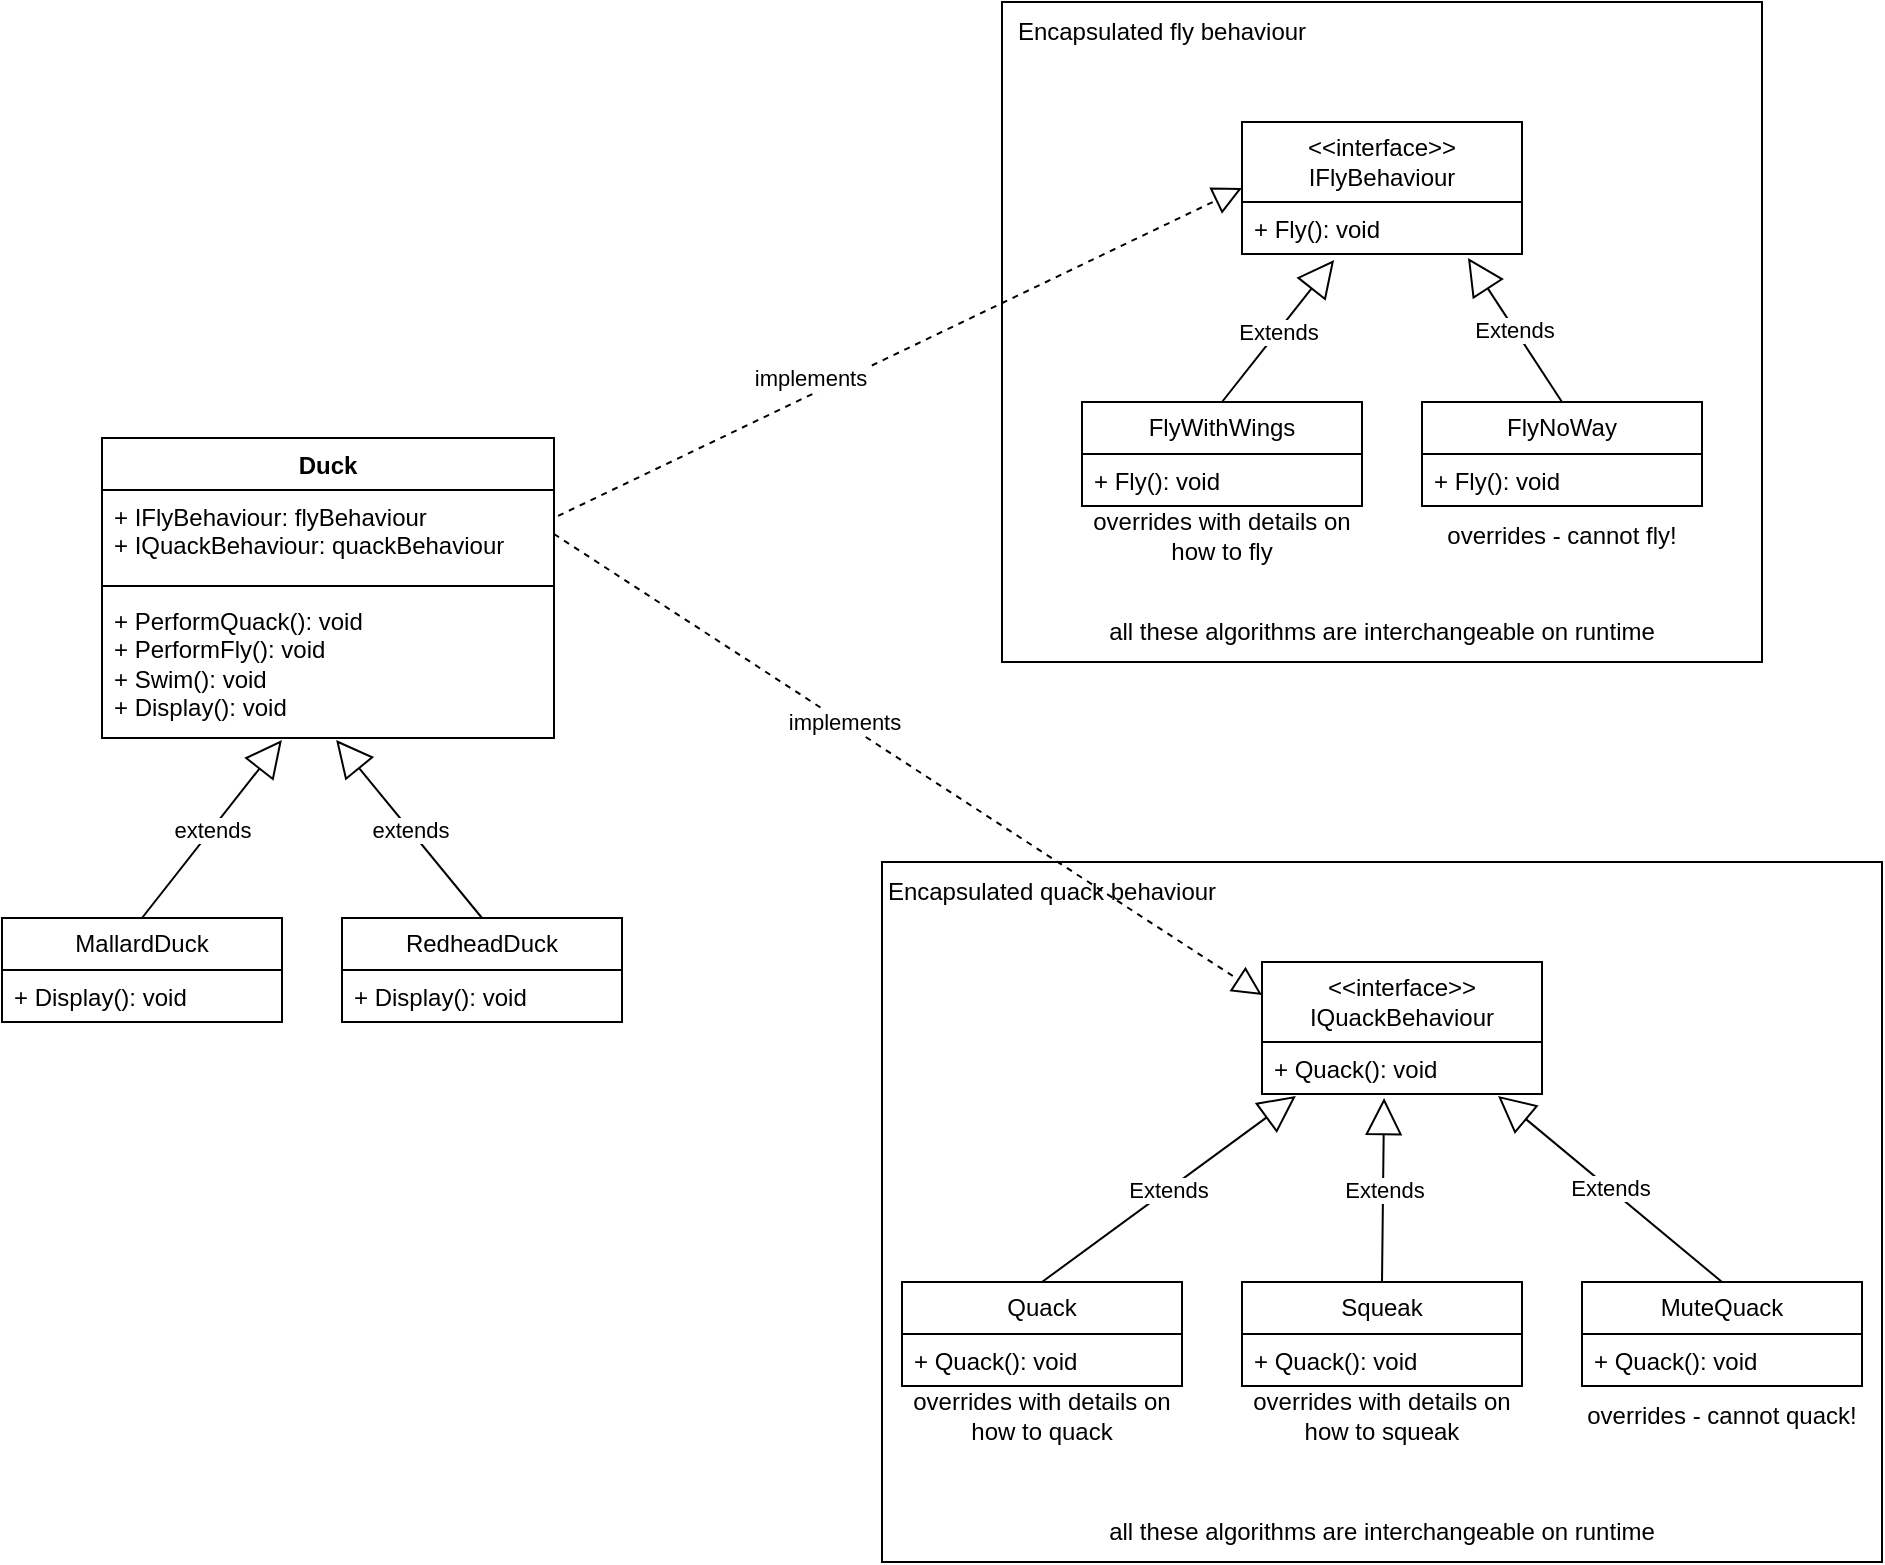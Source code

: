 <mxfile version="24.2.0" type="device">
  <diagram id="C5RBs43oDa-KdzZeNtuy" name="Page-1">
    <mxGraphModel dx="2044" dy="2273" grid="1" gridSize="10" guides="1" tooltips="1" connect="1" arrows="1" fold="1" page="1" pageScale="1" pageWidth="827" pageHeight="1169" math="0" shadow="0">
      <root>
        <mxCell id="WIyWlLk6GJQsqaUBKTNV-0" />
        <mxCell id="WIyWlLk6GJQsqaUBKTNV-1" parent="WIyWlLk6GJQsqaUBKTNV-0" />
        <mxCell id="8eBEiztrSXnsMm5_wwWA-53" value="" style="rounded=0;whiteSpace=wrap;html=1;" vertex="1" parent="WIyWlLk6GJQsqaUBKTNV-1">
          <mxGeometry x="590" y="280" width="500" height="350" as="geometry" />
        </mxCell>
        <mxCell id="8eBEiztrSXnsMm5_wwWA-41" value="" style="rounded=0;whiteSpace=wrap;html=1;" vertex="1" parent="WIyWlLk6GJQsqaUBKTNV-1">
          <mxGeometry x="650" y="-150" width="380" height="330" as="geometry" />
        </mxCell>
        <mxCell id="8eBEiztrSXnsMm5_wwWA-4" value="Duck" style="swimlane;fontStyle=1;align=center;verticalAlign=top;childLayout=stackLayout;horizontal=1;startSize=26;horizontalStack=0;resizeParent=1;resizeParentMax=0;resizeLast=0;collapsible=1;marginBottom=0;whiteSpace=wrap;html=1;" vertex="1" parent="WIyWlLk6GJQsqaUBKTNV-1">
          <mxGeometry x="200" y="68" width="226" height="150" as="geometry" />
        </mxCell>
        <mxCell id="8eBEiztrSXnsMm5_wwWA-5" value="+ IFlyBehaviour: flyBehaviour&lt;div&gt;+ IQuackBehaviour: quackBehaviour&lt;/div&gt;" style="text;strokeColor=none;fillColor=none;align=left;verticalAlign=top;spacingLeft=4;spacingRight=4;overflow=hidden;rotatable=0;points=[[0,0.5],[1,0.5]];portConstraint=eastwest;whiteSpace=wrap;html=1;" vertex="1" parent="8eBEiztrSXnsMm5_wwWA-4">
          <mxGeometry y="26" width="226" height="44" as="geometry" />
        </mxCell>
        <mxCell id="8eBEiztrSXnsMm5_wwWA-6" value="" style="line;strokeWidth=1;fillColor=none;align=left;verticalAlign=middle;spacingTop=-1;spacingLeft=3;spacingRight=3;rotatable=0;labelPosition=right;points=[];portConstraint=eastwest;strokeColor=inherit;" vertex="1" parent="8eBEiztrSXnsMm5_wwWA-4">
          <mxGeometry y="70" width="226" height="8" as="geometry" />
        </mxCell>
        <mxCell id="8eBEiztrSXnsMm5_wwWA-7" value="+ PerformQuack(): void&lt;div&gt;+ PerformFly(): void&lt;/div&gt;&lt;div&gt;+ Swim(): void&lt;/div&gt;&lt;div&gt;+ Display(): void&lt;/div&gt;" style="text;strokeColor=none;fillColor=none;align=left;verticalAlign=top;spacingLeft=4;spacingRight=4;overflow=hidden;rotatable=0;points=[[0,0.5],[1,0.5]];portConstraint=eastwest;whiteSpace=wrap;html=1;" vertex="1" parent="8eBEiztrSXnsMm5_wwWA-4">
          <mxGeometry y="78" width="226" height="72" as="geometry" />
        </mxCell>
        <mxCell id="8eBEiztrSXnsMm5_wwWA-12" value="MallardDuck" style="swimlane;fontStyle=0;childLayout=stackLayout;horizontal=1;startSize=26;fillColor=none;horizontalStack=0;resizeParent=1;resizeParentMax=0;resizeLast=0;collapsible=1;marginBottom=0;whiteSpace=wrap;html=1;" vertex="1" parent="WIyWlLk6GJQsqaUBKTNV-1">
          <mxGeometry x="150" y="308" width="140" height="52" as="geometry" />
        </mxCell>
        <mxCell id="8eBEiztrSXnsMm5_wwWA-13" value="+ Display(): void" style="text;strokeColor=none;fillColor=none;align=left;verticalAlign=top;spacingLeft=4;spacingRight=4;overflow=hidden;rotatable=0;points=[[0,0.5],[1,0.5]];portConstraint=eastwest;whiteSpace=wrap;html=1;" vertex="1" parent="8eBEiztrSXnsMm5_wwWA-12">
          <mxGeometry y="26" width="140" height="26" as="geometry" />
        </mxCell>
        <mxCell id="8eBEiztrSXnsMm5_wwWA-16" value="RedheadDuck" style="swimlane;fontStyle=0;childLayout=stackLayout;horizontal=1;startSize=26;fillColor=none;horizontalStack=0;resizeParent=1;resizeParentMax=0;resizeLast=0;collapsible=1;marginBottom=0;whiteSpace=wrap;html=1;" vertex="1" parent="WIyWlLk6GJQsqaUBKTNV-1">
          <mxGeometry x="320" y="308" width="140" height="52" as="geometry" />
        </mxCell>
        <mxCell id="8eBEiztrSXnsMm5_wwWA-17" value="+ Display(): void" style="text;strokeColor=none;fillColor=none;align=left;verticalAlign=top;spacingLeft=4;spacingRight=4;overflow=hidden;rotatable=0;points=[[0,0.5],[1,0.5]];portConstraint=eastwest;whiteSpace=wrap;html=1;" vertex="1" parent="8eBEiztrSXnsMm5_wwWA-16">
          <mxGeometry y="26" width="140" height="26" as="geometry" />
        </mxCell>
        <mxCell id="8eBEiztrSXnsMm5_wwWA-20" value="extends" style="endArrow=block;endSize=16;endFill=0;html=1;rounded=0;exitX=0.5;exitY=0;exitDx=0;exitDy=0;entryX=0.398;entryY=1.014;entryDx=0;entryDy=0;entryPerimeter=0;" edge="1" parent="WIyWlLk6GJQsqaUBKTNV-1" source="8eBEiztrSXnsMm5_wwWA-12" target="8eBEiztrSXnsMm5_wwWA-7">
          <mxGeometry width="160" relative="1" as="geometry">
            <mxPoint x="260" y="408" as="sourcePoint" />
            <mxPoint x="420" y="408" as="targetPoint" />
          </mxGeometry>
        </mxCell>
        <mxCell id="8eBEiztrSXnsMm5_wwWA-21" value="extends" style="endArrow=block;endSize=16;endFill=0;html=1;rounded=0;exitX=0.5;exitY=0;exitDx=0;exitDy=0;entryX=0.518;entryY=1.014;entryDx=0;entryDy=0;entryPerimeter=0;" edge="1" parent="WIyWlLk6GJQsqaUBKTNV-1" source="8eBEiztrSXnsMm5_wwWA-16" target="8eBEiztrSXnsMm5_wwWA-7">
          <mxGeometry width="160" relative="1" as="geometry">
            <mxPoint x="210" y="318" as="sourcePoint" />
            <mxPoint x="295" y="252" as="targetPoint" />
          </mxGeometry>
        </mxCell>
        <mxCell id="8eBEiztrSXnsMm5_wwWA-23" value="&amp;lt;&amp;lt;interface&amp;gt;&amp;gt;&lt;div&gt;IFlyBehaviour&lt;/div&gt;" style="swimlane;fontStyle=0;childLayout=stackLayout;horizontal=1;startSize=40;fillColor=none;horizontalStack=0;resizeParent=1;resizeParentMax=0;resizeLast=0;collapsible=1;marginBottom=0;whiteSpace=wrap;html=1;" vertex="1" parent="WIyWlLk6GJQsqaUBKTNV-1">
          <mxGeometry x="770" y="-90" width="140" height="66" as="geometry" />
        </mxCell>
        <mxCell id="8eBEiztrSXnsMm5_wwWA-24" value="+ Fly(): void" style="text;strokeColor=none;fillColor=none;align=left;verticalAlign=top;spacingLeft=4;spacingRight=4;overflow=hidden;rotatable=0;points=[[0,0.5],[1,0.5]];portConstraint=eastwest;whiteSpace=wrap;html=1;" vertex="1" parent="8eBEiztrSXnsMm5_wwWA-23">
          <mxGeometry y="40" width="140" height="26" as="geometry" />
        </mxCell>
        <mxCell id="8eBEiztrSXnsMm5_wwWA-27" value="&amp;lt;&amp;lt;interface&amp;gt;&amp;gt;&lt;div&gt;IQuackBehaviour&lt;/div&gt;" style="swimlane;fontStyle=0;childLayout=stackLayout;horizontal=1;startSize=40;fillColor=none;horizontalStack=0;resizeParent=1;resizeParentMax=0;resizeLast=0;collapsible=1;marginBottom=0;whiteSpace=wrap;html=1;" vertex="1" parent="WIyWlLk6GJQsqaUBKTNV-1">
          <mxGeometry x="780" y="330" width="140" height="66" as="geometry" />
        </mxCell>
        <mxCell id="8eBEiztrSXnsMm5_wwWA-28" value="+ Quack(): void" style="text;strokeColor=none;fillColor=none;align=left;verticalAlign=top;spacingLeft=4;spacingRight=4;overflow=hidden;rotatable=0;points=[[0,0.5],[1,0.5]];portConstraint=eastwest;whiteSpace=wrap;html=1;" vertex="1" parent="8eBEiztrSXnsMm5_wwWA-27">
          <mxGeometry y="40" width="140" height="26" as="geometry" />
        </mxCell>
        <mxCell id="8eBEiztrSXnsMm5_wwWA-29" value="FlyWithWings" style="swimlane;fontStyle=0;childLayout=stackLayout;horizontal=1;startSize=26;fillColor=none;horizontalStack=0;resizeParent=1;resizeParentMax=0;resizeLast=0;collapsible=1;marginBottom=0;whiteSpace=wrap;html=1;" vertex="1" parent="WIyWlLk6GJQsqaUBKTNV-1">
          <mxGeometry x="690" y="50" width="140" height="52" as="geometry" />
        </mxCell>
        <mxCell id="8eBEiztrSXnsMm5_wwWA-30" value="+ Fly(): void" style="text;strokeColor=none;fillColor=none;align=left;verticalAlign=top;spacingLeft=4;spacingRight=4;overflow=hidden;rotatable=0;points=[[0,0.5],[1,0.5]];portConstraint=eastwest;whiteSpace=wrap;html=1;" vertex="1" parent="8eBEiztrSXnsMm5_wwWA-29">
          <mxGeometry y="26" width="140" height="26" as="geometry" />
        </mxCell>
        <mxCell id="8eBEiztrSXnsMm5_wwWA-33" value="FlyNoWay" style="swimlane;fontStyle=0;childLayout=stackLayout;horizontal=1;startSize=26;fillColor=none;horizontalStack=0;resizeParent=1;resizeParentMax=0;resizeLast=0;collapsible=1;marginBottom=0;whiteSpace=wrap;html=1;" vertex="1" parent="WIyWlLk6GJQsqaUBKTNV-1">
          <mxGeometry x="860" y="50" width="140" height="52" as="geometry" />
        </mxCell>
        <mxCell id="8eBEiztrSXnsMm5_wwWA-34" value="+ Fly(): void" style="text;strokeColor=none;fillColor=none;align=left;verticalAlign=top;spacingLeft=4;spacingRight=4;overflow=hidden;rotatable=0;points=[[0,0.5],[1,0.5]];portConstraint=eastwest;whiteSpace=wrap;html=1;" vertex="1" parent="8eBEiztrSXnsMm5_wwWA-33">
          <mxGeometry y="26" width="140" height="26" as="geometry" />
        </mxCell>
        <mxCell id="8eBEiztrSXnsMm5_wwWA-36" value="overrides - cannot fly!" style="text;html=1;align=center;verticalAlign=middle;whiteSpace=wrap;rounded=0;" vertex="1" parent="WIyWlLk6GJQsqaUBKTNV-1">
          <mxGeometry x="870" y="102" width="120" height="30" as="geometry" />
        </mxCell>
        <mxCell id="8eBEiztrSXnsMm5_wwWA-37" value="overrides with details on how to fly" style="text;html=1;align=center;verticalAlign=middle;whiteSpace=wrap;rounded=0;" vertex="1" parent="WIyWlLk6GJQsqaUBKTNV-1">
          <mxGeometry x="690" y="102" width="140" height="30" as="geometry" />
        </mxCell>
        <mxCell id="8eBEiztrSXnsMm5_wwWA-38" value="Extends" style="endArrow=block;endSize=16;endFill=0;html=1;rounded=0;exitX=0.5;exitY=0;exitDx=0;exitDy=0;entryX=0.807;entryY=1.077;entryDx=0;entryDy=0;entryPerimeter=0;" edge="1" parent="WIyWlLk6GJQsqaUBKTNV-1" source="8eBEiztrSXnsMm5_wwWA-33" target="8eBEiztrSXnsMm5_wwWA-24">
          <mxGeometry width="160" relative="1" as="geometry">
            <mxPoint x="1069" y="19" as="sourcePoint" />
            <mxPoint x="990" y="-70" as="targetPoint" />
          </mxGeometry>
        </mxCell>
        <mxCell id="8eBEiztrSXnsMm5_wwWA-39" value="Extends" style="endArrow=block;endSize=16;endFill=0;html=1;rounded=0;exitX=0.5;exitY=0;exitDx=0;exitDy=0;entryX=0.329;entryY=1.115;entryDx=0;entryDy=0;entryPerimeter=0;" edge="1" parent="WIyWlLk6GJQsqaUBKTNV-1" source="8eBEiztrSXnsMm5_wwWA-29" target="8eBEiztrSXnsMm5_wwWA-24">
          <mxGeometry width="160" relative="1" as="geometry">
            <mxPoint x="616" y="200" as="sourcePoint" />
            <mxPoint x="537" y="111" as="targetPoint" />
          </mxGeometry>
        </mxCell>
        <mxCell id="8eBEiztrSXnsMm5_wwWA-40" value="" style="endArrow=block;dashed=1;endFill=0;endSize=12;html=1;rounded=0;exitX=1.009;exitY=0.295;exitDx=0;exitDy=0;exitPerimeter=0;entryX=0;entryY=0.5;entryDx=0;entryDy=0;" edge="1" parent="WIyWlLk6GJQsqaUBKTNV-1" source="8eBEiztrSXnsMm5_wwWA-5" target="8eBEiztrSXnsMm5_wwWA-23">
          <mxGeometry width="160" relative="1" as="geometry">
            <mxPoint x="560" y="80" as="sourcePoint" />
            <mxPoint x="720" y="80" as="targetPoint" />
          </mxGeometry>
        </mxCell>
        <mxCell id="8eBEiztrSXnsMm5_wwWA-43" value="implements" style="edgeLabel;html=1;align=center;verticalAlign=middle;resizable=0;points=[];" vertex="1" connectable="0" parent="8eBEiztrSXnsMm5_wwWA-40">
          <mxGeometry x="-0.112" y="3" relative="1" as="geometry">
            <mxPoint x="-25" y="6" as="offset" />
          </mxGeometry>
        </mxCell>
        <mxCell id="8eBEiztrSXnsMm5_wwWA-42" value="Encapsulated fly behaviour" style="text;html=1;align=center;verticalAlign=middle;whiteSpace=wrap;rounded=0;" vertex="1" parent="WIyWlLk6GJQsqaUBKTNV-1">
          <mxGeometry x="650" y="-150" width="160" height="30" as="geometry" />
        </mxCell>
        <mxCell id="8eBEiztrSXnsMm5_wwWA-44" value="Quack" style="swimlane;fontStyle=0;childLayout=stackLayout;horizontal=1;startSize=26;fillColor=none;horizontalStack=0;resizeParent=1;resizeParentMax=0;resizeLast=0;collapsible=1;marginBottom=0;whiteSpace=wrap;html=1;" vertex="1" parent="WIyWlLk6GJQsqaUBKTNV-1">
          <mxGeometry x="600" y="490" width="140" height="52" as="geometry" />
        </mxCell>
        <mxCell id="8eBEiztrSXnsMm5_wwWA-45" value="+ Quack(): void" style="text;strokeColor=none;fillColor=none;align=left;verticalAlign=top;spacingLeft=4;spacingRight=4;overflow=hidden;rotatable=0;points=[[0,0.5],[1,0.5]];portConstraint=eastwest;whiteSpace=wrap;html=1;" vertex="1" parent="8eBEiztrSXnsMm5_wwWA-44">
          <mxGeometry y="26" width="140" height="26" as="geometry" />
        </mxCell>
        <mxCell id="8eBEiztrSXnsMm5_wwWA-46" value="overrides with details on how to quack" style="text;html=1;align=center;verticalAlign=middle;whiteSpace=wrap;rounded=0;" vertex="1" parent="WIyWlLk6GJQsqaUBKTNV-1">
          <mxGeometry x="600" y="542" width="140" height="30" as="geometry" />
        </mxCell>
        <mxCell id="8eBEiztrSXnsMm5_wwWA-47" value="Squeak" style="swimlane;fontStyle=0;childLayout=stackLayout;horizontal=1;startSize=26;fillColor=none;horizontalStack=0;resizeParent=1;resizeParentMax=0;resizeLast=0;collapsible=1;marginBottom=0;whiteSpace=wrap;html=1;" vertex="1" parent="WIyWlLk6GJQsqaUBKTNV-1">
          <mxGeometry x="770" y="490" width="140" height="52" as="geometry" />
        </mxCell>
        <mxCell id="8eBEiztrSXnsMm5_wwWA-48" value="+ Quack(): void" style="text;strokeColor=none;fillColor=none;align=left;verticalAlign=top;spacingLeft=4;spacingRight=4;overflow=hidden;rotatable=0;points=[[0,0.5],[1,0.5]];portConstraint=eastwest;whiteSpace=wrap;html=1;" vertex="1" parent="8eBEiztrSXnsMm5_wwWA-47">
          <mxGeometry y="26" width="140" height="26" as="geometry" />
        </mxCell>
        <mxCell id="8eBEiztrSXnsMm5_wwWA-49" value="overrides with details on how to squeak" style="text;html=1;align=center;verticalAlign=middle;whiteSpace=wrap;rounded=0;" vertex="1" parent="WIyWlLk6GJQsqaUBKTNV-1">
          <mxGeometry x="770" y="542" width="140" height="30" as="geometry" />
        </mxCell>
        <mxCell id="8eBEiztrSXnsMm5_wwWA-50" value="MuteQuack" style="swimlane;fontStyle=0;childLayout=stackLayout;horizontal=1;startSize=26;fillColor=none;horizontalStack=0;resizeParent=1;resizeParentMax=0;resizeLast=0;collapsible=1;marginBottom=0;whiteSpace=wrap;html=1;" vertex="1" parent="WIyWlLk6GJQsqaUBKTNV-1">
          <mxGeometry x="940" y="490" width="140" height="52" as="geometry" />
        </mxCell>
        <mxCell id="8eBEiztrSXnsMm5_wwWA-51" value="+ Quack(): void" style="text;strokeColor=none;fillColor=none;align=left;verticalAlign=top;spacingLeft=4;spacingRight=4;overflow=hidden;rotatable=0;points=[[0,0.5],[1,0.5]];portConstraint=eastwest;whiteSpace=wrap;html=1;" vertex="1" parent="8eBEiztrSXnsMm5_wwWA-50">
          <mxGeometry y="26" width="140" height="26" as="geometry" />
        </mxCell>
        <mxCell id="8eBEiztrSXnsMm5_wwWA-52" value="overrides - cannot quack!" style="text;html=1;align=center;verticalAlign=middle;whiteSpace=wrap;rounded=0;" vertex="1" parent="WIyWlLk6GJQsqaUBKTNV-1">
          <mxGeometry x="940" y="542" width="140" height="30" as="geometry" />
        </mxCell>
        <mxCell id="8eBEiztrSXnsMm5_wwWA-54" value="Encapsulated quack behaviour" style="text;html=1;align=center;verticalAlign=middle;whiteSpace=wrap;rounded=0;" vertex="1" parent="WIyWlLk6GJQsqaUBKTNV-1">
          <mxGeometry x="590" y="280" width="170" height="30" as="geometry" />
        </mxCell>
        <mxCell id="8eBEiztrSXnsMm5_wwWA-55" value="Extends" style="endArrow=block;endSize=16;endFill=0;html=1;rounded=0;entryX=0.121;entryY=1.038;entryDx=0;entryDy=0;entryPerimeter=0;exitX=0.5;exitY=0;exitDx=0;exitDy=0;" edge="1" parent="WIyWlLk6GJQsqaUBKTNV-1" source="8eBEiztrSXnsMm5_wwWA-44" target="8eBEiztrSXnsMm5_wwWA-28">
          <mxGeometry width="160" relative="1" as="geometry">
            <mxPoint x="460" y="460" as="sourcePoint" />
            <mxPoint x="620" y="460" as="targetPoint" />
          </mxGeometry>
        </mxCell>
        <mxCell id="8eBEiztrSXnsMm5_wwWA-56" value="Extends" style="endArrow=block;endSize=16;endFill=0;html=1;rounded=0;exitX=0.5;exitY=0;exitDx=0;exitDy=0;entryX=0.436;entryY=1.077;entryDx=0;entryDy=0;entryPerimeter=0;" edge="1" parent="WIyWlLk6GJQsqaUBKTNV-1" source="8eBEiztrSXnsMm5_wwWA-47" target="8eBEiztrSXnsMm5_wwWA-28">
          <mxGeometry width="160" relative="1" as="geometry">
            <mxPoint x="890" y="440" as="sourcePoint" />
            <mxPoint x="1050" y="440" as="targetPoint" />
          </mxGeometry>
        </mxCell>
        <mxCell id="8eBEiztrSXnsMm5_wwWA-57" value="Extends" style="endArrow=block;endSize=16;endFill=0;html=1;rounded=0;exitX=0.5;exitY=0;exitDx=0;exitDy=0;entryX=0.843;entryY=1.038;entryDx=0;entryDy=0;entryPerimeter=0;" edge="1" parent="WIyWlLk6GJQsqaUBKTNV-1" source="8eBEiztrSXnsMm5_wwWA-50" target="8eBEiztrSXnsMm5_wwWA-28">
          <mxGeometry width="160" relative="1" as="geometry">
            <mxPoint x="1020" y="410" as="sourcePoint" />
            <mxPoint x="890" y="390" as="targetPoint" />
          </mxGeometry>
        </mxCell>
        <mxCell id="8eBEiztrSXnsMm5_wwWA-58" value="" style="endArrow=block;dashed=1;endFill=0;endSize=12;html=1;rounded=0;exitX=1;exitY=0.5;exitDx=0;exitDy=0;entryX=0;entryY=0.25;entryDx=0;entryDy=0;" edge="1" parent="WIyWlLk6GJQsqaUBKTNV-1" source="8eBEiztrSXnsMm5_wwWA-5" target="8eBEiztrSXnsMm5_wwWA-27">
          <mxGeometry width="160" relative="1" as="geometry">
            <mxPoint x="620" y="220" as="sourcePoint" />
            <mxPoint x="780" y="220" as="targetPoint" />
          </mxGeometry>
        </mxCell>
        <mxCell id="8eBEiztrSXnsMm5_wwWA-59" value="implements" style="edgeLabel;html=1;align=center;verticalAlign=middle;resizable=0;points=[];" vertex="1" connectable="0" parent="8eBEiztrSXnsMm5_wwWA-58">
          <mxGeometry x="-0.183" relative="1" as="geometry">
            <mxPoint as="offset" />
          </mxGeometry>
        </mxCell>
        <mxCell id="8eBEiztrSXnsMm5_wwWA-60" value="all these algorithms are interchangeable on runtime" style="text;html=1;align=center;verticalAlign=middle;whiteSpace=wrap;rounded=0;" vertex="1" parent="WIyWlLk6GJQsqaUBKTNV-1">
          <mxGeometry x="590" y="600" width="500" height="30" as="geometry" />
        </mxCell>
        <mxCell id="8eBEiztrSXnsMm5_wwWA-61" value="all these algorithms are interchangeable on runtime" style="text;html=1;align=center;verticalAlign=middle;whiteSpace=wrap;rounded=0;" vertex="1" parent="WIyWlLk6GJQsqaUBKTNV-1">
          <mxGeometry x="650" y="150" width="380" height="30" as="geometry" />
        </mxCell>
      </root>
    </mxGraphModel>
  </diagram>
</mxfile>
